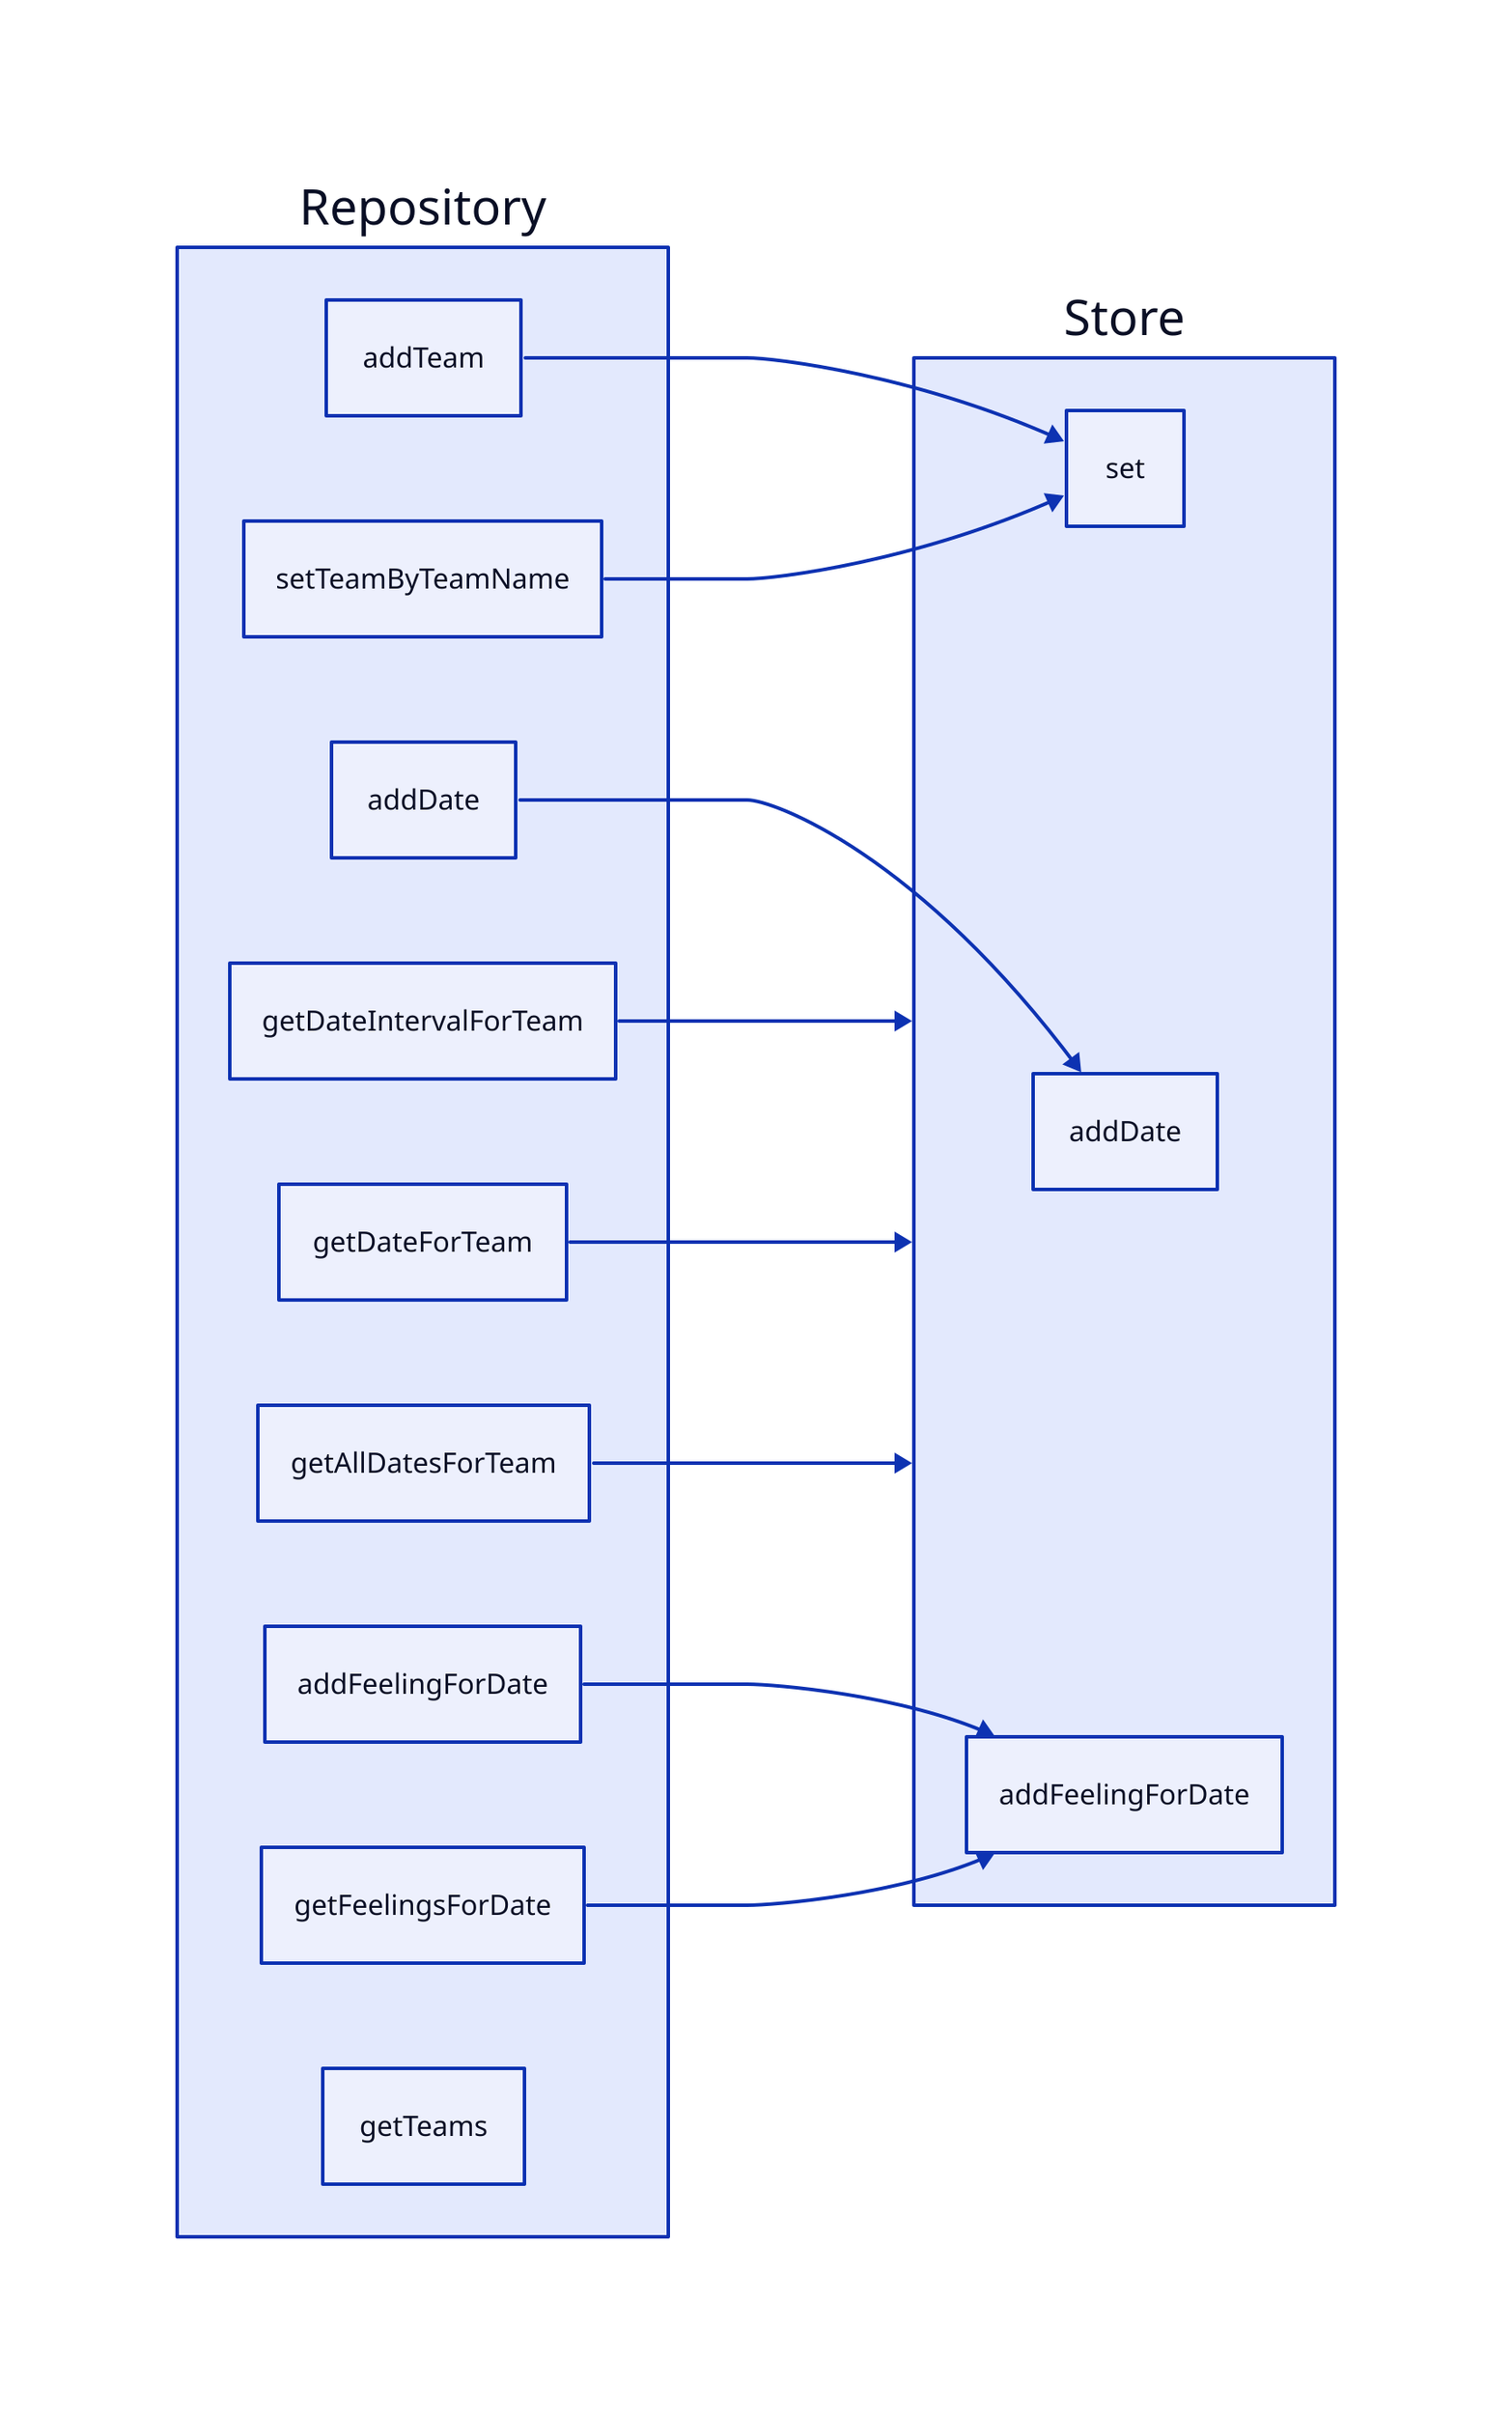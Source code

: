 direction: right

Repository.addTeam -> Store.set
Repository.addDate -> Store.addDate
Repository.addFeelingForDate -> Store.addFeelingForDate
Repository.setTeamByTeamName -> Store.set
Repository.getDateIntervalForTeam -> Store
Repository.getFeelingsForDate -> Store.addFeelingForDate
Repository.getDateForTeam -> Store
Repository.getAllDatesForTeam -> Store
Repository.getTeams

